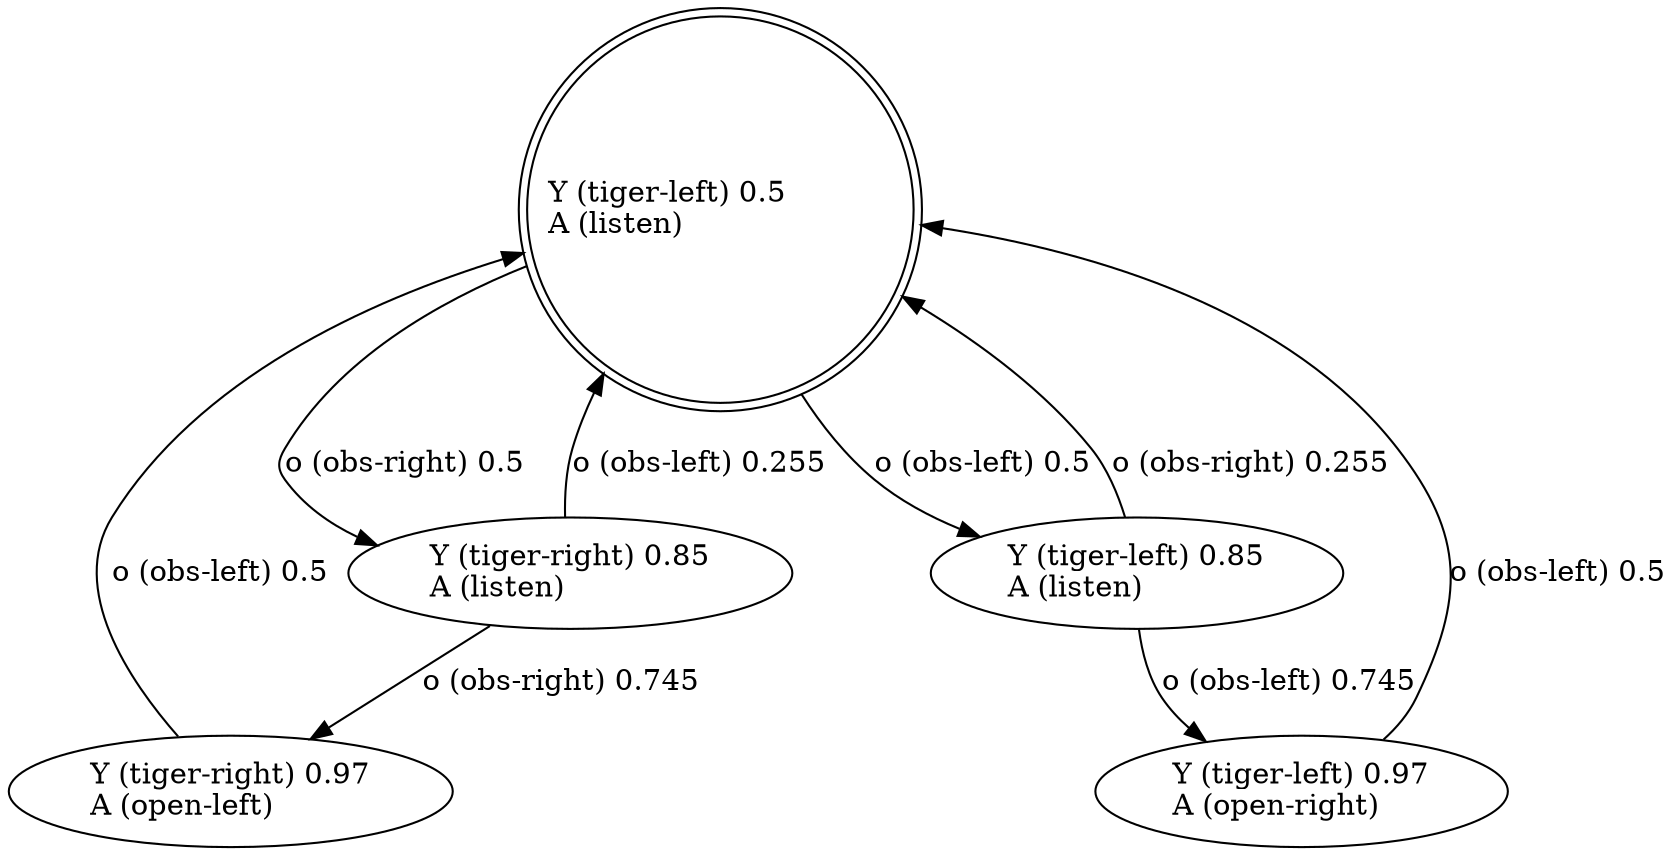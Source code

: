 digraph G
{
root [label="Y (tiger-left) 0.5\lA (listen)\l" shape=doublecircle labeljust="l"];
x0row5 [label="Y (tiger-right) 0.97\lA (open-left)\l"];
x0row2 [label="Y (tiger-right) 0.85\lA (listen)\l"];
x0row3 [label="Y (tiger-left) 0.97\lA (open-right)\l"];
x0row1 [label="Y (tiger-left) 0.85\lA (listen)\l"];
root -> x0row1 [label="o (obs-left) 0.5\l"];
root -> x0row2 [label="o (obs-right) 0.5\l"];
x0row1 -> x0row3 [label="o (obs-left) 0.745\l"];
x0row1 -> root [label="o (obs-right) 0.255\l"];
x0row3 -> root [label="o (obs-left) 0.5\l"];
x0row2 -> root [label="o (obs-left) 0.255\l"];
x0row2 -> x0row5 [label="o (obs-right) 0.745\l"];
x0row5 -> root [label="o (obs-left) 0.5\l"];
}
